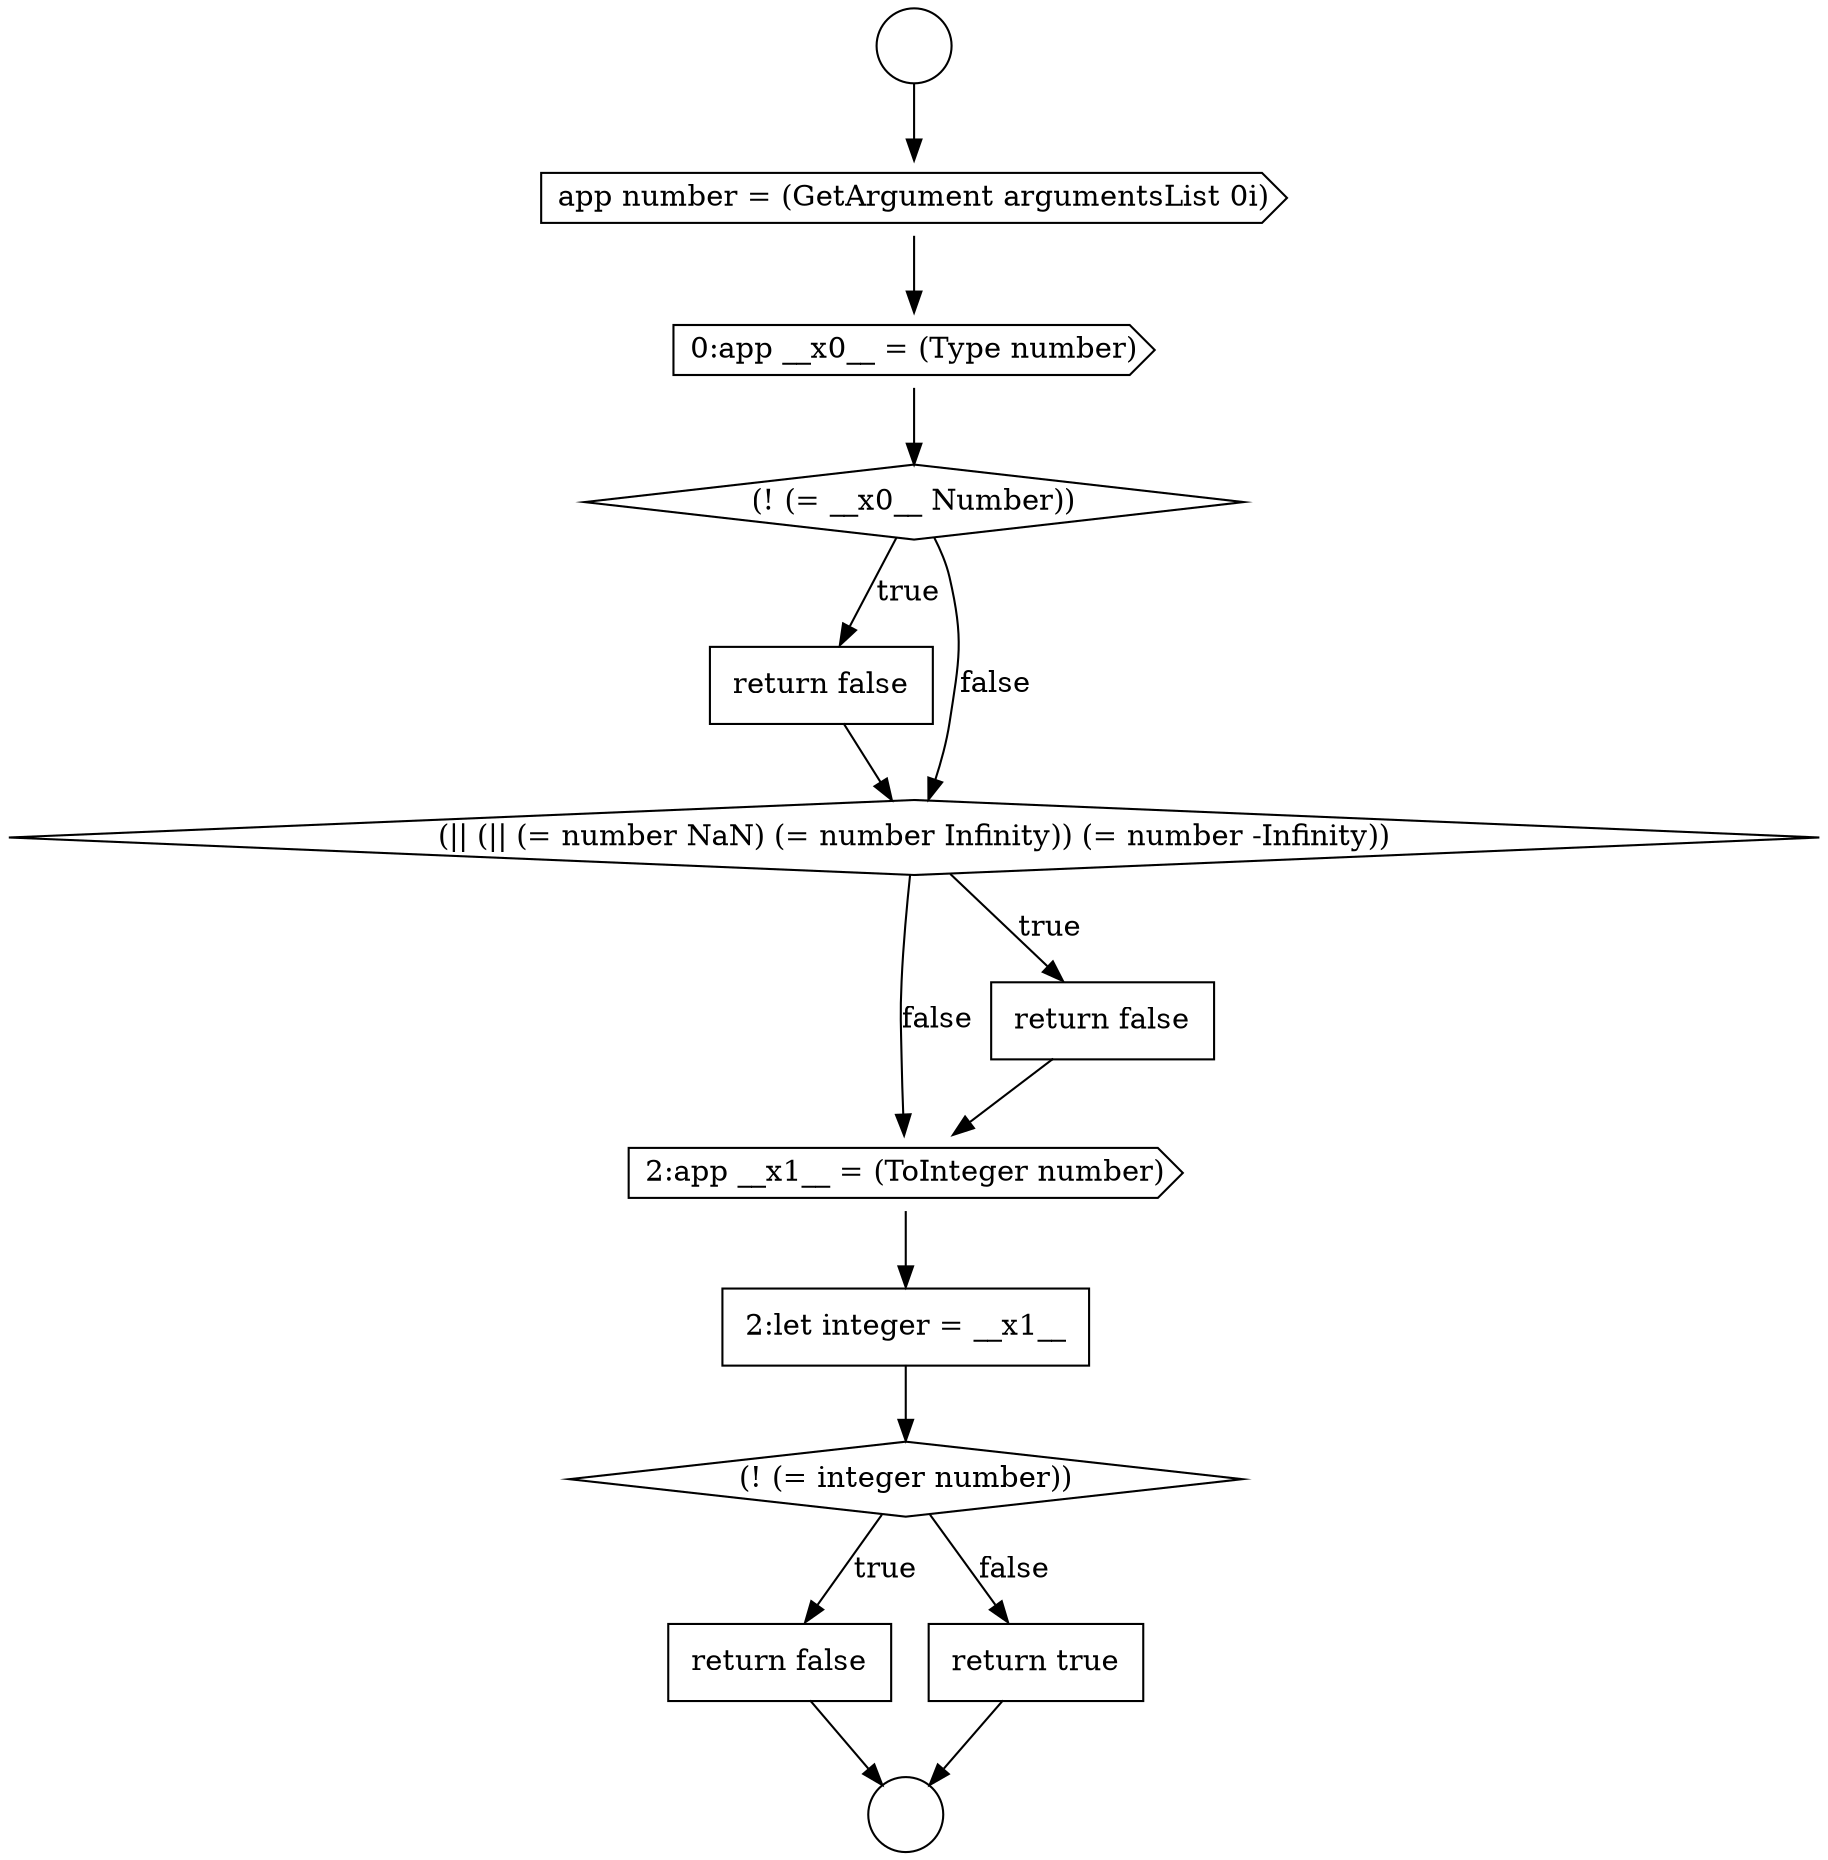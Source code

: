 digraph {
  node11816 [shape=none, margin=0, label=<<font color="black">
    <table border="0" cellborder="1" cellspacing="0" cellpadding="10">
      <tr><td align="left">return false</td></tr>
    </table>
  </font>> color="black" fillcolor="white" style=filled]
  node11806 [shape=circle label=" " color="black" fillcolor="white" style=filled]
  node11813 [shape=cds, label=<<font color="black">2:app __x1__ = (ToInteger number)</font>> color="black" fillcolor="white" style=filled]
  node11805 [shape=circle label=" " color="black" fillcolor="white" style=filled]
  node11809 [shape=diamond, label=<<font color="black">(! (= __x0__ Number))</font>> color="black" fillcolor="white" style=filled]
  node11814 [shape=none, margin=0, label=<<font color="black">
    <table border="0" cellborder="1" cellspacing="0" cellpadding="10">
      <tr><td align="left">2:let integer = __x1__</td></tr>
    </table>
  </font>> color="black" fillcolor="white" style=filled]
  node11808 [shape=cds, label=<<font color="black">0:app __x0__ = (Type number)</font>> color="black" fillcolor="white" style=filled]
  node11810 [shape=none, margin=0, label=<<font color="black">
    <table border="0" cellborder="1" cellspacing="0" cellpadding="10">
      <tr><td align="left">return false</td></tr>
    </table>
  </font>> color="black" fillcolor="white" style=filled]
  node11815 [shape=diamond, label=<<font color="black">(! (= integer number))</font>> color="black" fillcolor="white" style=filled]
  node11807 [shape=cds, label=<<font color="black">app number = (GetArgument argumentsList 0i)</font>> color="black" fillcolor="white" style=filled]
  node11811 [shape=diamond, label=<<font color="black">(|| (|| (= number NaN) (= number Infinity)) (= number -Infinity))</font>> color="black" fillcolor="white" style=filled]
  node11817 [shape=none, margin=0, label=<<font color="black">
    <table border="0" cellborder="1" cellspacing="0" cellpadding="10">
      <tr><td align="left">return true</td></tr>
    </table>
  </font>> color="black" fillcolor="white" style=filled]
  node11812 [shape=none, margin=0, label=<<font color="black">
    <table border="0" cellborder="1" cellspacing="0" cellpadding="10">
      <tr><td align="left">return false</td></tr>
    </table>
  </font>> color="black" fillcolor="white" style=filled]
  node11817 -> node11806 [ color="black"]
  node11805 -> node11807 [ color="black"]
  node11816 -> node11806 [ color="black"]
  node11813 -> node11814 [ color="black"]
  node11810 -> node11811 [ color="black"]
  node11809 -> node11810 [label=<<font color="black">true</font>> color="black"]
  node11809 -> node11811 [label=<<font color="black">false</font>> color="black"]
  node11814 -> node11815 [ color="black"]
  node11811 -> node11812 [label=<<font color="black">true</font>> color="black"]
  node11811 -> node11813 [label=<<font color="black">false</font>> color="black"]
  node11807 -> node11808 [ color="black"]
  node11812 -> node11813 [ color="black"]
  node11815 -> node11816 [label=<<font color="black">true</font>> color="black"]
  node11815 -> node11817 [label=<<font color="black">false</font>> color="black"]
  node11808 -> node11809 [ color="black"]
}
